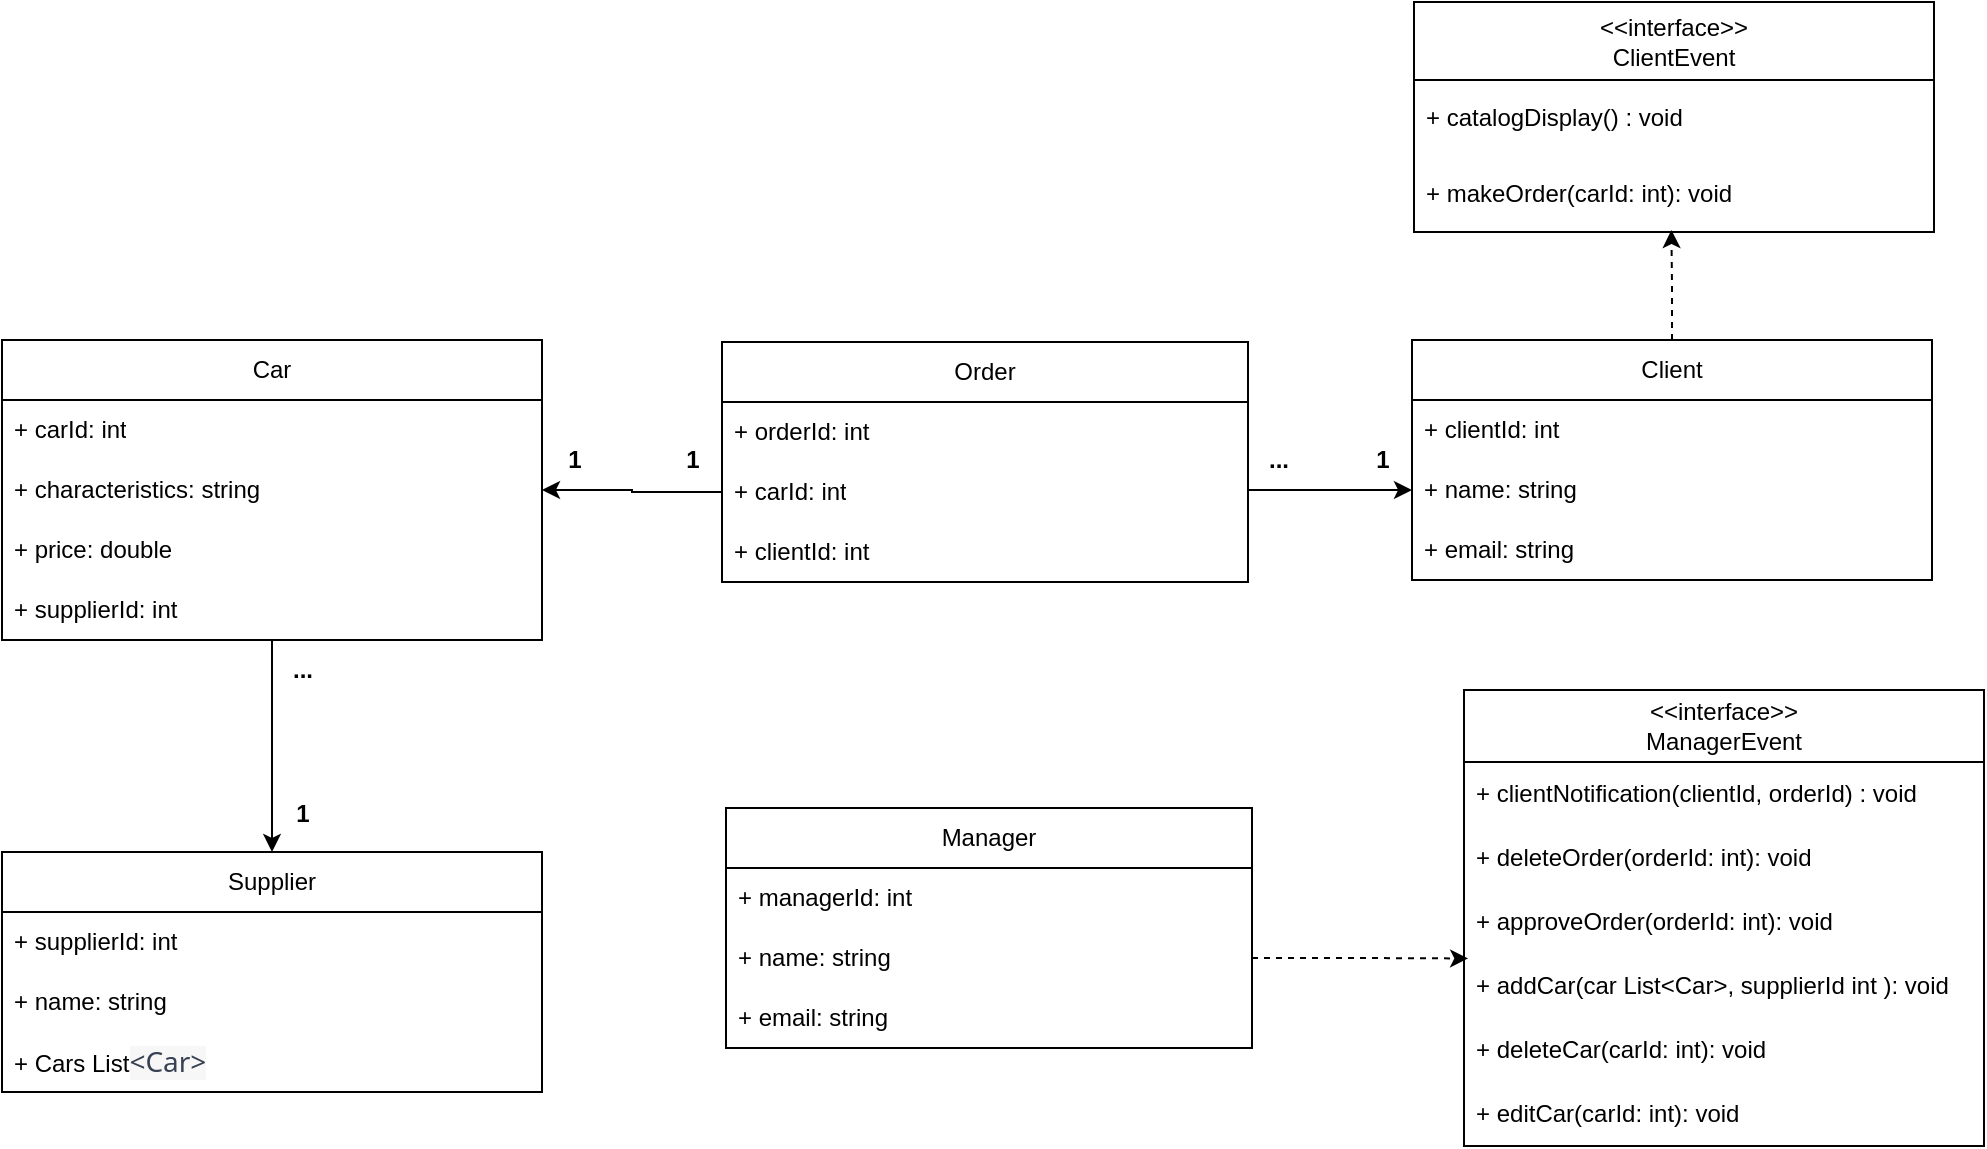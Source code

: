 <mxfile version="22.1.4" type="device">
  <diagram name="Страница — 1" id="HCbRCj7tsx-rH6w6_Y33">
    <mxGraphModel dx="1313" dy="1079" grid="0" gridSize="10" guides="1" tooltips="1" connect="1" arrows="1" fold="1" page="0" pageScale="1" pageWidth="827" pageHeight="1169" math="0" shadow="0">
      <root>
        <mxCell id="0" />
        <mxCell id="1" parent="0" />
        <mxCell id="bARLbPdEn74Y04hdNGSF-25" style="edgeStyle=orthogonalEdgeStyle;rounded=0;orthogonalLoop=1;jettySize=auto;html=1;entryX=0.5;entryY=0;entryDx=0;entryDy=0;" edge="1" parent="1" source="CXtL1Gmkl7e-Ynch0sAf-1" target="CXtL1Gmkl7e-Ynch0sAf-21">
          <mxGeometry relative="1" as="geometry" />
        </mxCell>
        <mxCell id="CXtL1Gmkl7e-Ynch0sAf-1" value="Car" style="swimlane;fontStyle=0;childLayout=stackLayout;horizontal=1;startSize=30;horizontalStack=0;resizeParent=1;resizeParentMax=0;resizeLast=0;collapsible=1;marginBottom=0;whiteSpace=wrap;html=1;" parent="1" vertex="1">
          <mxGeometry x="25" y="160" width="270" height="150" as="geometry" />
        </mxCell>
        <mxCell id="CXtL1Gmkl7e-Ynch0sAf-2" value="+ carId: int" style="text;strokeColor=none;fillColor=none;align=left;verticalAlign=middle;spacingLeft=4;spacingRight=4;overflow=hidden;points=[[0,0.5],[1,0.5]];portConstraint=eastwest;rotatable=0;whiteSpace=wrap;html=1;" parent="CXtL1Gmkl7e-Ynch0sAf-1" vertex="1">
          <mxGeometry y="30" width="270" height="30" as="geometry" />
        </mxCell>
        <mxCell id="CXtL1Gmkl7e-Ynch0sAf-3" value="+&amp;nbsp;characteristics: string" style="text;strokeColor=none;fillColor=none;align=left;verticalAlign=middle;spacingLeft=4;spacingRight=4;overflow=hidden;points=[[0,0.5],[1,0.5]];portConstraint=eastwest;rotatable=0;whiteSpace=wrap;html=1;" parent="CXtL1Gmkl7e-Ynch0sAf-1" vertex="1">
          <mxGeometry y="60" width="270" height="30" as="geometry" />
        </mxCell>
        <mxCell id="CXtL1Gmkl7e-Ynch0sAf-4" value="+&amp;nbsp;price: double" style="text;strokeColor=none;fillColor=none;align=left;verticalAlign=middle;spacingLeft=4;spacingRight=4;overflow=hidden;points=[[0,0.5],[1,0.5]];portConstraint=eastwest;rotatable=0;whiteSpace=wrap;html=1;" parent="CXtL1Gmkl7e-Ynch0sAf-1" vertex="1">
          <mxGeometry y="90" width="270" height="30" as="geometry" />
        </mxCell>
        <mxCell id="bARLbPdEn74Y04hdNGSF-24" value="+&amp;nbsp;supplierId: int" style="text;strokeColor=none;fillColor=none;align=left;verticalAlign=middle;spacingLeft=4;spacingRight=4;overflow=hidden;points=[[0,0.5],[1,0.5]];portConstraint=eastwest;rotatable=0;whiteSpace=wrap;html=1;" vertex="1" parent="CXtL1Gmkl7e-Ynch0sAf-1">
          <mxGeometry y="120" width="270" height="30" as="geometry" />
        </mxCell>
        <mxCell id="CXtL1Gmkl7e-Ynch0sAf-35" style="edgeStyle=orthogonalEdgeStyle;rounded=0;orthogonalLoop=1;jettySize=auto;html=1;entryX=1;entryY=0.5;entryDx=0;entryDy=0;startArrow=classic;startFill=1;endArrow=none;endFill=0;" parent="1" source="CXtL1Gmkl7e-Ynch0sAf-9" target="CXtL1Gmkl7e-Ynch0sAf-29" edge="1">
          <mxGeometry relative="1" as="geometry">
            <Array as="points">
              <mxPoint x="700" y="235" />
              <mxPoint x="700" y="235" />
            </Array>
          </mxGeometry>
        </mxCell>
        <mxCell id="bARLbPdEn74Y04hdNGSF-12" style="edgeStyle=orthogonalEdgeStyle;rounded=0;orthogonalLoop=1;jettySize=auto;html=1;entryX=0.495;entryY=0.974;entryDx=0;entryDy=0;entryPerimeter=0;dashed=1;" edge="1" parent="1" source="CXtL1Gmkl7e-Ynch0sAf-9" target="bARLbPdEn74Y04hdNGSF-19">
          <mxGeometry relative="1" as="geometry">
            <mxPoint x="860" y="97.2" as="targetPoint" />
          </mxGeometry>
        </mxCell>
        <mxCell id="CXtL1Gmkl7e-Ynch0sAf-9" value="Client" style="swimlane;fontStyle=0;childLayout=stackLayout;horizontal=1;startSize=30;horizontalStack=0;resizeParent=1;resizeParentMax=0;resizeLast=0;collapsible=1;marginBottom=0;whiteSpace=wrap;html=1;" parent="1" vertex="1">
          <mxGeometry x="730" y="160" width="260" height="120" as="geometry" />
        </mxCell>
        <mxCell id="CXtL1Gmkl7e-Ynch0sAf-10" value="+ clientId: int" style="text;strokeColor=none;fillColor=none;align=left;verticalAlign=middle;spacingLeft=4;spacingRight=4;overflow=hidden;points=[[0,0.5],[1,0.5]];portConstraint=eastwest;rotatable=0;whiteSpace=wrap;html=1;" parent="CXtL1Gmkl7e-Ynch0sAf-9" vertex="1">
          <mxGeometry y="30" width="260" height="30" as="geometry" />
        </mxCell>
        <mxCell id="CXtL1Gmkl7e-Ynch0sAf-11" value="+&amp;nbsp;name: string" style="text;strokeColor=none;fillColor=none;align=left;verticalAlign=middle;spacingLeft=4;spacingRight=4;overflow=hidden;points=[[0,0.5],[1,0.5]];portConstraint=eastwest;rotatable=0;whiteSpace=wrap;html=1;" parent="CXtL1Gmkl7e-Ynch0sAf-9" vertex="1">
          <mxGeometry y="60" width="260" height="30" as="geometry" />
        </mxCell>
        <mxCell id="CXtL1Gmkl7e-Ynch0sAf-12" value="+&amp;nbsp;email: string" style="text;strokeColor=none;fillColor=none;align=left;verticalAlign=middle;spacingLeft=4;spacingRight=4;overflow=hidden;points=[[0,0.5],[1,0.5]];portConstraint=eastwest;rotatable=0;whiteSpace=wrap;html=1;" parent="CXtL1Gmkl7e-Ynch0sAf-9" vertex="1">
          <mxGeometry y="90" width="260" height="30" as="geometry" />
        </mxCell>
        <mxCell id="CXtL1Gmkl7e-Ynch0sAf-21" value="Supplier" style="swimlane;fontStyle=0;childLayout=stackLayout;horizontal=1;startSize=30;horizontalStack=0;resizeParent=1;resizeParentMax=0;resizeLast=0;collapsible=1;marginBottom=0;whiteSpace=wrap;html=1;" parent="1" vertex="1">
          <mxGeometry x="25" y="416" width="270" height="120" as="geometry" />
        </mxCell>
        <mxCell id="CXtL1Gmkl7e-Ynch0sAf-22" value="+ supplierId: int" style="text;strokeColor=none;fillColor=none;align=left;verticalAlign=middle;spacingLeft=4;spacingRight=4;overflow=hidden;points=[[0,0.5],[1,0.5]];portConstraint=eastwest;rotatable=0;whiteSpace=wrap;html=1;" parent="CXtL1Gmkl7e-Ynch0sAf-21" vertex="1">
          <mxGeometry y="30" width="270" height="30" as="geometry" />
        </mxCell>
        <mxCell id="CXtL1Gmkl7e-Ynch0sAf-23" value="+ name: string" style="text;strokeColor=none;fillColor=none;align=left;verticalAlign=middle;spacingLeft=4;spacingRight=4;overflow=hidden;points=[[0,0.5],[1,0.5]];portConstraint=eastwest;rotatable=0;whiteSpace=wrap;html=1;" parent="CXtL1Gmkl7e-Ynch0sAf-21" vertex="1">
          <mxGeometry y="60" width="270" height="30" as="geometry" />
        </mxCell>
        <mxCell id="CXtL1Gmkl7e-Ynch0sAf-25" value="+ Cars List&lt;font size=&quot;1&quot; face=&quot;Söhne, ui-sans-serif, system-ui, -apple-system, Segoe UI, Roboto, Ubuntu, Cantarell, Noto Sans, sans-serif, Helvetica Neue, Arial, Apple Color Emoji, Segoe UI Emoji, Segoe UI Symbol, Noto Color Emoji&quot; color=&quot;#374151&quot;&gt;&lt;span style=&quot;background-color: rgb(247, 247, 248); font-size: 14px;&quot;&gt;&amp;lt;Car&amp;gt;&lt;/span&gt;&lt;/font&gt;" style="text;strokeColor=none;fillColor=none;align=left;verticalAlign=middle;spacingLeft=4;spacingRight=4;overflow=hidden;points=[[0,0.5],[1,0.5]];portConstraint=eastwest;rotatable=0;whiteSpace=wrap;html=1;" parent="CXtL1Gmkl7e-Ynch0sAf-21" vertex="1">
          <mxGeometry y="90" width="270" height="30" as="geometry" />
        </mxCell>
        <mxCell id="CXtL1Gmkl7e-Ynch0sAf-27" value="Order" style="swimlane;fontStyle=0;childLayout=stackLayout;horizontal=1;startSize=30;horizontalStack=0;resizeParent=1;resizeParentMax=0;resizeLast=0;collapsible=1;marginBottom=0;whiteSpace=wrap;html=1;" parent="1" vertex="1">
          <mxGeometry x="385" y="161" width="263" height="120" as="geometry" />
        </mxCell>
        <mxCell id="CXtL1Gmkl7e-Ynch0sAf-28" value="+ orderId: int" style="text;strokeColor=none;fillColor=none;align=left;verticalAlign=middle;spacingLeft=4;spacingRight=4;overflow=hidden;points=[[0,0.5],[1,0.5]];portConstraint=eastwest;rotatable=0;whiteSpace=wrap;html=1;" parent="CXtL1Gmkl7e-Ynch0sAf-27" vertex="1">
          <mxGeometry y="30" width="263" height="30" as="geometry" />
        </mxCell>
        <mxCell id="CXtL1Gmkl7e-Ynch0sAf-29" value="+ carId: int" style="text;strokeColor=none;fillColor=none;align=left;verticalAlign=middle;spacingLeft=4;spacingRight=4;overflow=hidden;points=[[0,0.5],[1,0.5]];portConstraint=eastwest;rotatable=0;whiteSpace=wrap;html=1;" parent="CXtL1Gmkl7e-Ynch0sAf-27" vertex="1">
          <mxGeometry y="60" width="263" height="30" as="geometry" />
        </mxCell>
        <mxCell id="CXtL1Gmkl7e-Ynch0sAf-30" value="+ clientId: int" style="text;strokeColor=none;fillColor=none;align=left;verticalAlign=middle;spacingLeft=4;spacingRight=4;overflow=hidden;points=[[0,0.5],[1,0.5]];portConstraint=eastwest;rotatable=0;whiteSpace=wrap;html=1;" parent="CXtL1Gmkl7e-Ynch0sAf-27" vertex="1">
          <mxGeometry y="90" width="263" height="30" as="geometry" />
        </mxCell>
        <mxCell id="CXtL1Gmkl7e-Ynch0sAf-31" style="edgeStyle=orthogonalEdgeStyle;rounded=0;orthogonalLoop=1;jettySize=auto;html=1;entryX=0;entryY=0.5;entryDx=0;entryDy=0;exitX=1;exitY=0.5;exitDx=0;exitDy=0;startArrow=classic;startFill=1;endArrow=none;endFill=0;" parent="1" source="CXtL1Gmkl7e-Ynch0sAf-3" target="CXtL1Gmkl7e-Ynch0sAf-29" edge="1">
          <mxGeometry relative="1" as="geometry">
            <Array as="points" />
          </mxGeometry>
        </mxCell>
        <mxCell id="CXtL1Gmkl7e-Ynch0sAf-39" value="&lt;b&gt;1&lt;/b&gt;" style="text;html=1;align=center;verticalAlign=middle;resizable=0;points=[];autosize=1;strokeColor=none;fillColor=none;" parent="1" vertex="1">
          <mxGeometry x="700" y="205" width="30" height="30" as="geometry" />
        </mxCell>
        <mxCell id="CXtL1Gmkl7e-Ynch0sAf-40" value="&lt;b&gt;...&lt;/b&gt;" style="text;html=1;align=center;verticalAlign=middle;resizable=0;points=[];autosize=1;strokeColor=none;fillColor=none;" parent="1" vertex="1">
          <mxGeometry x="648" y="205" width="30" height="30" as="geometry" />
        </mxCell>
        <mxCell id="CXtL1Gmkl7e-Ynch0sAf-41" value="&lt;b&gt;1&lt;/b&gt;" style="text;html=1;align=center;verticalAlign=middle;resizable=0;points=[];autosize=1;strokeColor=none;fillColor=none;" parent="1" vertex="1">
          <mxGeometry x="355" y="205" width="30" height="30" as="geometry" />
        </mxCell>
        <mxCell id="CXtL1Gmkl7e-Ynch0sAf-42" value="&lt;b&gt;1&lt;/b&gt;" style="text;html=1;align=center;verticalAlign=middle;resizable=0;points=[];autosize=1;strokeColor=none;fillColor=none;" parent="1" vertex="1">
          <mxGeometry x="296" y="205" width="30" height="30" as="geometry" />
        </mxCell>
        <mxCell id="bARLbPdEn74Y04hdNGSF-1" value="Manager" style="swimlane;fontStyle=0;childLayout=stackLayout;horizontal=1;startSize=30;horizontalStack=0;resizeParent=1;resizeParentMax=0;resizeLast=0;collapsible=1;marginBottom=0;whiteSpace=wrap;html=1;" vertex="1" parent="1">
          <mxGeometry x="387" y="394" width="263" height="120" as="geometry" />
        </mxCell>
        <mxCell id="bARLbPdEn74Y04hdNGSF-2" value="+ managerId: int" style="text;strokeColor=none;fillColor=none;align=left;verticalAlign=middle;spacingLeft=4;spacingRight=4;overflow=hidden;points=[[0,0.5],[1,0.5]];portConstraint=eastwest;rotatable=0;whiteSpace=wrap;html=1;" vertex="1" parent="bARLbPdEn74Y04hdNGSF-1">
          <mxGeometry y="30" width="263" height="30" as="geometry" />
        </mxCell>
        <mxCell id="bARLbPdEn74Y04hdNGSF-3" value="+&amp;nbsp;name: string" style="text;strokeColor=none;fillColor=none;align=left;verticalAlign=middle;spacingLeft=4;spacingRight=4;overflow=hidden;points=[[0,0.5],[1,0.5]];portConstraint=eastwest;rotatable=0;whiteSpace=wrap;html=1;" vertex="1" parent="bARLbPdEn74Y04hdNGSF-1">
          <mxGeometry y="60" width="263" height="30" as="geometry" />
        </mxCell>
        <mxCell id="bARLbPdEn74Y04hdNGSF-4" value="+&amp;nbsp;email: string" style="text;strokeColor=none;fillColor=none;align=left;verticalAlign=middle;spacingLeft=4;spacingRight=4;overflow=hidden;points=[[0,0.5],[1,0.5]];portConstraint=eastwest;rotatable=0;whiteSpace=wrap;html=1;" vertex="1" parent="bARLbPdEn74Y04hdNGSF-1">
          <mxGeometry y="90" width="263" height="30" as="geometry" />
        </mxCell>
        <mxCell id="bARLbPdEn74Y04hdNGSF-6" value="&amp;lt;&amp;lt;interface&amp;gt;&amp;gt;&lt;br&gt;ClientEvent" style="swimlane;fontStyle=0;childLayout=stackLayout;horizontal=1;startSize=39;horizontalStack=0;resizeParent=1;resizeParentMax=0;resizeLast=0;collapsible=1;marginBottom=0;whiteSpace=wrap;html=1;" vertex="1" parent="1">
          <mxGeometry x="731" y="-9" width="260" height="115" as="geometry" />
        </mxCell>
        <mxCell id="bARLbPdEn74Y04hdNGSF-10" value="+ catalogDisplay() : void" style="text;strokeColor=none;fillColor=none;align=left;verticalAlign=middle;spacingLeft=4;spacingRight=4;overflow=hidden;points=[[0,0.5],[1,0.5]];portConstraint=eastwest;rotatable=0;whiteSpace=wrap;html=1;" vertex="1" parent="bARLbPdEn74Y04hdNGSF-6">
          <mxGeometry y="39" width="260" height="38" as="geometry" />
        </mxCell>
        <mxCell id="bARLbPdEn74Y04hdNGSF-19" value="+ makeOrder(carId: int): void" style="text;strokeColor=none;fillColor=none;align=left;verticalAlign=middle;spacingLeft=4;spacingRight=4;overflow=hidden;points=[[0,0.5],[1,0.5]];portConstraint=eastwest;rotatable=0;whiteSpace=wrap;html=1;" vertex="1" parent="bARLbPdEn74Y04hdNGSF-6">
          <mxGeometry y="77" width="260" height="38" as="geometry" />
        </mxCell>
        <mxCell id="bARLbPdEn74Y04hdNGSF-14" value="&amp;lt;&amp;lt;interface&amp;gt;&amp;gt;&lt;br&gt;ManagerEvent" style="swimlane;fontStyle=0;childLayout=stackLayout;horizontal=1;startSize=36;horizontalStack=0;resizeParent=1;resizeParentMax=0;resizeLast=0;collapsible=1;marginBottom=0;whiteSpace=wrap;html=1;" vertex="1" parent="1">
          <mxGeometry x="756" y="335" width="260" height="228" as="geometry" />
        </mxCell>
        <mxCell id="bARLbPdEn74Y04hdNGSF-15" value="+ clientNotification(clientId, orderId) : void" style="text;strokeColor=none;fillColor=none;align=left;verticalAlign=middle;spacingLeft=4;spacingRight=4;overflow=hidden;points=[[0,0.5],[1,0.5]];portConstraint=eastwest;rotatable=0;whiteSpace=wrap;html=1;" vertex="1" parent="bARLbPdEn74Y04hdNGSF-14">
          <mxGeometry y="36" width="260" height="32" as="geometry" />
        </mxCell>
        <mxCell id="bARLbPdEn74Y04hdNGSF-16" value="+ deleteOrder(orderId: int): void" style="text;strokeColor=none;fillColor=none;align=left;verticalAlign=middle;spacingLeft=4;spacingRight=4;overflow=hidden;points=[[0,0.5],[1,0.5]];portConstraint=eastwest;rotatable=0;whiteSpace=wrap;html=1;" vertex="1" parent="bARLbPdEn74Y04hdNGSF-14">
          <mxGeometry y="68" width="260" height="32" as="geometry" />
        </mxCell>
        <mxCell id="bARLbPdEn74Y04hdNGSF-17" value="+ approveOrder(orderId: int): void" style="text;strokeColor=none;fillColor=none;align=left;verticalAlign=middle;spacingLeft=4;spacingRight=4;overflow=hidden;points=[[0,0.5],[1,0.5]];portConstraint=eastwest;rotatable=0;whiteSpace=wrap;html=1;" vertex="1" parent="bARLbPdEn74Y04hdNGSF-14">
          <mxGeometry y="100" width="260" height="32" as="geometry" />
        </mxCell>
        <mxCell id="bARLbPdEn74Y04hdNGSF-20" value="+ addCar(car List&amp;lt;Car&amp;gt;, supplierId int ): void" style="text;strokeColor=none;fillColor=none;align=left;verticalAlign=middle;spacingLeft=4;spacingRight=4;overflow=hidden;points=[[0,0.5],[1,0.5]];portConstraint=eastwest;rotatable=0;whiteSpace=wrap;html=1;" vertex="1" parent="bARLbPdEn74Y04hdNGSF-14">
          <mxGeometry y="132" width="260" height="32" as="geometry" />
        </mxCell>
        <mxCell id="bARLbPdEn74Y04hdNGSF-21" value="+ deleteCar(carId: int): void" style="text;strokeColor=none;fillColor=none;align=left;verticalAlign=middle;spacingLeft=4;spacingRight=4;overflow=hidden;points=[[0,0.5],[1,0.5]];portConstraint=eastwest;rotatable=0;whiteSpace=wrap;html=1;" vertex="1" parent="bARLbPdEn74Y04hdNGSF-14">
          <mxGeometry y="164" width="260" height="32" as="geometry" />
        </mxCell>
        <mxCell id="bARLbPdEn74Y04hdNGSF-22" value="+ editCar(carId: int): void" style="text;strokeColor=none;fillColor=none;align=left;verticalAlign=middle;spacingLeft=4;spacingRight=4;overflow=hidden;points=[[0,0.5],[1,0.5]];portConstraint=eastwest;rotatable=0;whiteSpace=wrap;html=1;" vertex="1" parent="bARLbPdEn74Y04hdNGSF-14">
          <mxGeometry y="196" width="260" height="32" as="geometry" />
        </mxCell>
        <mxCell id="bARLbPdEn74Y04hdNGSF-26" value="&lt;b&gt;1&lt;/b&gt;" style="text;html=1;align=center;verticalAlign=middle;resizable=0;points=[];autosize=1;strokeColor=none;fillColor=none;" vertex="1" parent="1">
          <mxGeometry x="160" y="382" width="30" height="30" as="geometry" />
        </mxCell>
        <mxCell id="bARLbPdEn74Y04hdNGSF-27" value="&lt;b&gt;...&lt;/b&gt;" style="text;html=1;align=center;verticalAlign=middle;resizable=0;points=[];autosize=1;strokeColor=none;fillColor=none;" vertex="1" parent="1">
          <mxGeometry x="160" y="310" width="30" height="30" as="geometry" />
        </mxCell>
        <mxCell id="bARLbPdEn74Y04hdNGSF-32" value="" style="edgeStyle=orthogonalEdgeStyle;rounded=0;orthogonalLoop=1;jettySize=auto;html=1;entryX=0.008;entryY=0.07;entryDx=0;entryDy=0;entryPerimeter=0;dashed=1;" edge="1" parent="1" source="bARLbPdEn74Y04hdNGSF-3" target="bARLbPdEn74Y04hdNGSF-20">
          <mxGeometry relative="1" as="geometry" />
        </mxCell>
      </root>
    </mxGraphModel>
  </diagram>
</mxfile>
